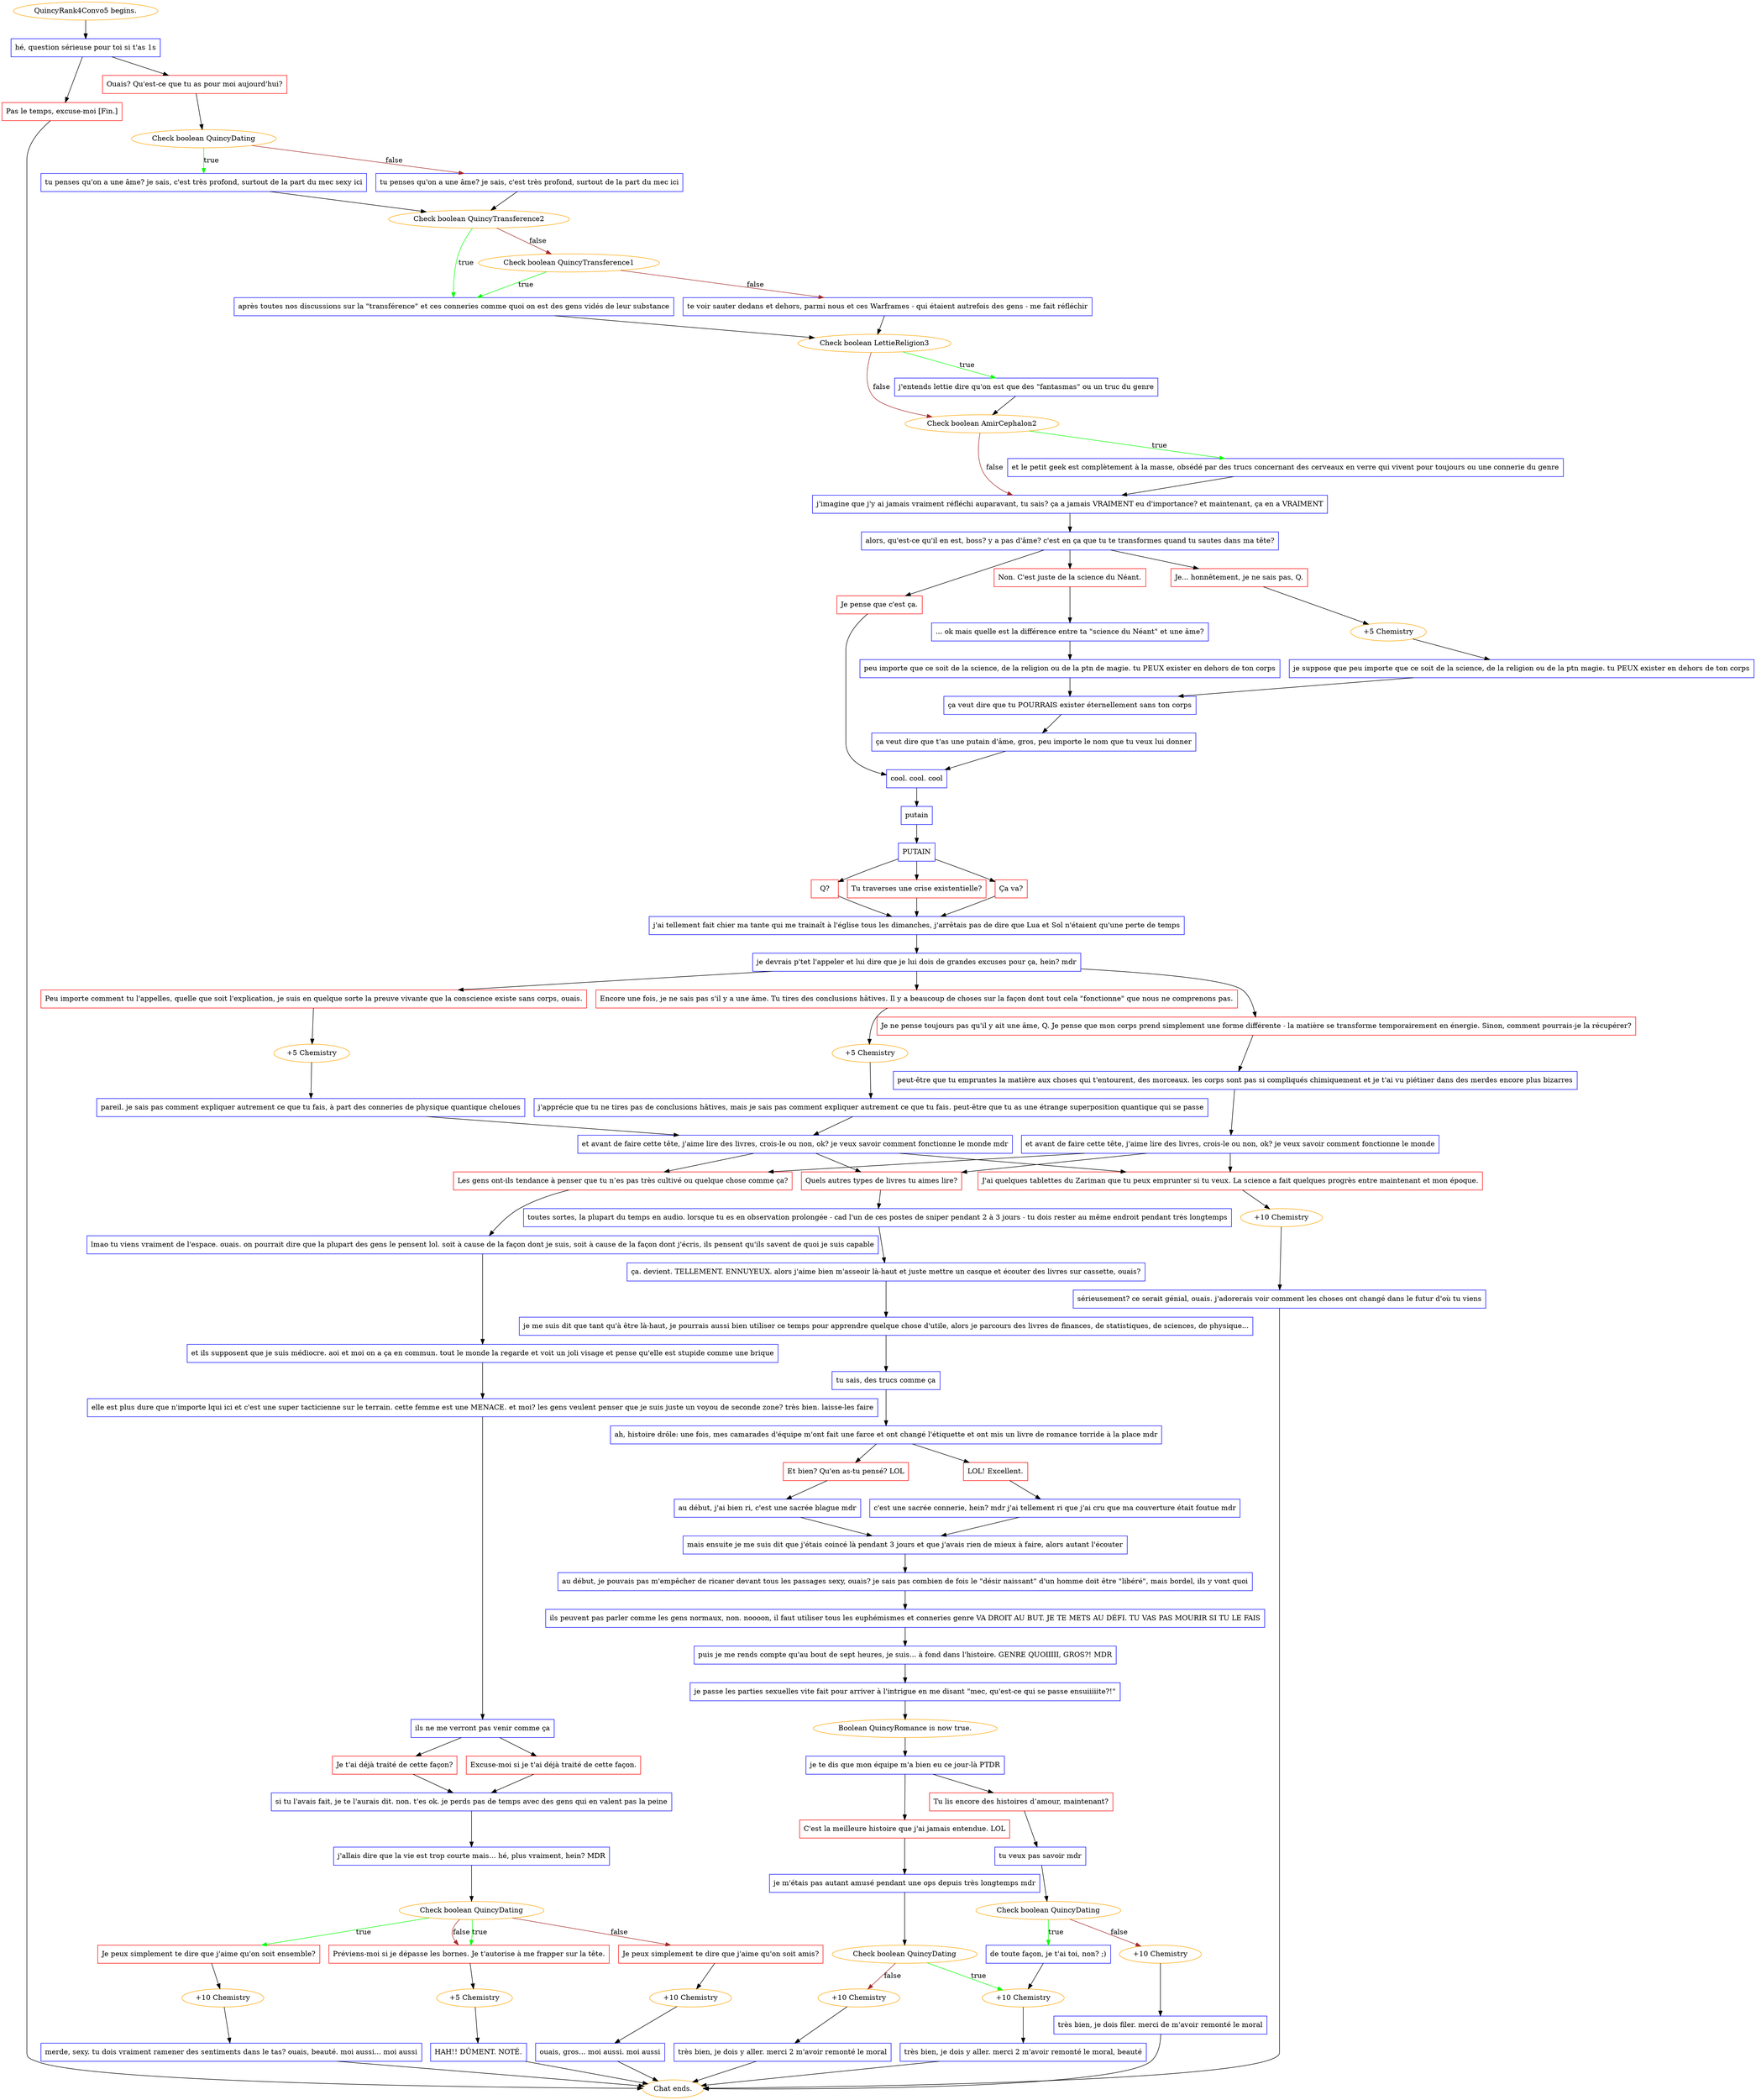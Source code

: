digraph {
	"QuincyRank4Convo5 begins." [color=orange];
		"QuincyRank4Convo5 begins." -> j2314618482;
	j2314618482 [label="hé, question sérieuse pour toi si t'as 1s",shape=box,color=blue];
		j2314618482 -> j885197936;
		j2314618482 -> j1834082845;
	j885197936 [label="Ouais? Qu'est-ce que tu as pour moi aujourd'hui?",shape=box,color=red];
		j885197936 -> j3530100524;
	j1834082845 [label="Pas le temps, excuse-moi [Fin.]",shape=box,color=red];
		j1834082845 -> "Chat ends.";
	j3530100524 [label="Check boolean QuincyDating",color=orange];
		j3530100524 -> j4064551724 [label=true,color=green];
		j3530100524 -> j4139095876 [label=false,color=brown];
	"Chat ends." [color=orange];
	j4064551724 [label="tu penses qu'on a une âme? je sais, c'est très profond, surtout de la part du mec sexy ici",shape=box,color=blue];
		j4064551724 -> j259806786;
	j4139095876 [label="tu penses qu'on a une âme? je sais, c'est très profond, surtout de la part du mec ici",shape=box,color=blue];
		j4139095876 -> j259806786;
	j259806786 [label="Check boolean QuincyTransference2",color=orange];
		j259806786 -> j1351487580 [label=true,color=green];
		j259806786 -> j1149771852 [label=false,color=brown];
	j1351487580 [label="après toutes nos discussions sur la \"transférence\" et ces conneries comme quoi on est des gens vidés de leur substance",shape=box,color=blue];
		j1351487580 -> j2783557560;
	j1149771852 [label="Check boolean QuincyTransference1",color=orange];
		j1149771852 -> j1351487580 [label=true,color=green];
		j1149771852 -> j4090863515 [label=false,color=brown];
	j2783557560 [label="Check boolean LettieReligion3",color=orange];
		j2783557560 -> j618407810 [label=true,color=green];
		j2783557560 -> j1211153634 [label=false,color=brown];
	j4090863515 [label="te voir sauter dedans et dehors, parmi nous et ces Warframes - qui étaient autrefois des gens - me fait réfléchir",shape=box,color=blue];
		j4090863515 -> j2783557560;
	j618407810 [label="j'entends lettie dire qu'on est que des \"fantasmas\" ou un truc du genre",shape=box,color=blue];
		j618407810 -> j1211153634;
	j1211153634 [label="Check boolean AmirCephalon2",color=orange];
		j1211153634 -> j1777442692 [label=true,color=green];
		j1211153634 -> j1314411151 [label=false,color=brown];
	j1777442692 [label="et le petit geek est complètement à la masse, obsédé par des trucs concernant des cerveaux en verre qui vivent pour toujours ou une connerie du genre",shape=box,color=blue];
		j1777442692 -> j1314411151;
	j1314411151 [label="j'imagine que j'y ai jamais vraiment réfléchi auparavant, tu sais? ça a jamais VRAIMENT eu d'importance? et maintenant, ça en a VRAIMENT",shape=box,color=blue];
		j1314411151 -> j1791082372;
	j1791082372 [label="alors, qu'est-ce qu'il en est, boss? y a pas d'âme? c'est en ça que tu te transformes quand tu sautes dans ma tête?",shape=box,color=blue];
		j1791082372 -> j2511851397;
		j1791082372 -> j2629596975;
		j1791082372 -> j3515397714;
	j2511851397 [label="Je pense que c'est ça.",shape=box,color=red];
		j2511851397 -> j1385900870;
	j2629596975 [label="Non. C'est juste de la science du Néant.",shape=box,color=red];
		j2629596975 -> j1195440961;
	j3515397714 [label="Je... honnêtement, je ne sais pas, Q.",shape=box,color=red];
		j3515397714 -> j2805090417;
	j1385900870 [label="cool. cool. cool",shape=box,color=blue];
		j1385900870 -> j3118833454;
	j1195440961 [label="... ok mais quelle est la différence entre ta \"science du Néant\" et une âme?",shape=box,color=blue];
		j1195440961 -> j1936454899;
	j2805090417 [label="+5 Chemistry",color=orange];
		j2805090417 -> j2957578877;
	j3118833454 [label="putain",shape=box,color=blue];
		j3118833454 -> j1929984767;
	j1936454899 [label="peu importe que ce soit de la science, de la religion ou de la ptn de magie. tu PEUX exister en dehors de ton corps",shape=box,color=blue];
		j1936454899 -> j741942189;
	j2957578877 [label="je suppose que peu importe que ce soit de la science, de la religion ou de la ptn magie. tu PEUX exister en dehors de ton corps",shape=box,color=blue];
		j2957578877 -> j741942189;
	j1929984767 [label="PUTAIN",shape=box,color=blue];
		j1929984767 -> j3940479440;
		j1929984767 -> j120403118;
		j1929984767 -> j3076545802;
	j741942189 [label="ça veut dire que tu POURRAIS exister éternellement sans ton corps",shape=box,color=blue];
		j741942189 -> j520628051;
	j3940479440 [label="Tu traverses une crise existentielle?",shape=box,color=red];
		j3940479440 -> j3625741349;
	j120403118 [label="Ça va?",shape=box,color=red];
		j120403118 -> j3625741349;
	j3076545802 [label="Q?",shape=box,color=red];
		j3076545802 -> j3625741349;
	j520628051 [label="ça veut dire que t'as une putain d'âme, gros, peu importe le nom que tu veux lui donner",shape=box,color=blue];
		j520628051 -> j1385900870;
	j3625741349 [label="j'ai tellement fait chier ma tante qui me trainaît à l'église tous les dimanches, j'arrêtais pas de dire que Lua et Sol n'étaient qu'une perte de temps",shape=box,color=blue];
		j3625741349 -> j236081752;
	j236081752 [label="je devrais p'tet l'appeler et lui dire que je lui dois de grandes excuses pour ça, hein? mdr",shape=box,color=blue];
		j236081752 -> j1845286362;
		j236081752 -> j1379657771;
		j236081752 -> j1501834882;
	j1845286362 [label="Peu importe comment tu l'appelles, quelle que soit l'explication, je suis en quelque sorte la preuve vivante que la conscience existe sans corps, ouais.",shape=box,color=red];
		j1845286362 -> j2879518108;
	j1379657771 [label="Encore une fois, je ne sais pas s'il y a une âme. Tu tires des conclusions hâtives. Il y a beaucoup de choses sur la façon dont tout cela \"fonctionne\" que nous ne comprenons pas.",shape=box,color=red];
		j1379657771 -> j355306134;
	j1501834882 [label="Je ne pense toujours pas qu'il y ait une âme, Q. Je pense que mon corps prend simplement une forme différente - la matière se transforme temporairement en énergie. Sinon, comment pourrais-je la récupérer?",shape=box,color=red];
		j1501834882 -> j3278486987;
	j2879518108 [label="+5 Chemistry",color=orange];
		j2879518108 -> j1185298532;
	j355306134 [label="+5 Chemistry",color=orange];
		j355306134 -> j2861301873;
	j3278486987 [label="peut-être que tu empruntes la matière aux choses qui t'entourent, des morceaux. les corps sont pas si compliqués chimiquement et je t'ai vu piétiner dans des merdes encore plus bizarres",shape=box,color=blue];
		j3278486987 -> j628302782;
	j1185298532 [label="pareil. je sais pas comment expliquer autrement ce que tu fais, à part des conneries de physique quantique cheloues",shape=box,color=blue];
		j1185298532 -> j446355576;
	j2861301873 [label="j'apprécie que tu ne tires pas de conclusions hâtives, mais je sais pas comment expliquer autrement ce que tu fais. peut-être que tu as une étrange superposition quantique qui se passe",shape=box,color=blue];
		j2861301873 -> j446355576;
	j628302782 [label="et avant de faire cette tête, j'aime lire des livres, crois-le ou non, ok? je veux savoir comment fonctionne le monde",shape=box,color=blue];
		j628302782 -> j1601538491;
		j628302782 -> j1927661973;
		j628302782 -> j2119492963;
	j446355576 [label="et avant de faire cette tête, j'aime lire des livres, crois-le ou non, ok? je veux savoir comment fonctionne le monde mdr",shape=box,color=blue];
		j446355576 -> j1601538491;
		j446355576 -> j1927661973;
		j446355576 -> j2119492963;
	j1601538491 [label="J'ai quelques tablettes du Zariman que tu peux emprunter si tu veux. La science a fait quelques progrès entre maintenant et mon époque.",shape=box,color=red];
		j1601538491 -> j2612793278;
	j1927661973 [label="Quels autres types de livres tu aimes lire?",shape=box,color=red];
		j1927661973 -> j3861775537;
	j2119492963 [label="Les gens ont-ils tendance à penser que tu n’es pas très cultivé ou quelque chose comme ça?",shape=box,color=red];
		j2119492963 -> j2189907599;
	j2612793278 [label="+10 Chemistry",color=orange];
		j2612793278 -> j2057583545;
	j3861775537 [label="toutes sortes, la plupart du temps en audio. lorsque tu es en observation prolongée - cad l'un de ces postes de sniper pendant 2 à 3 jours - tu dois rester au même endroit pendant très longtemps",shape=box,color=blue];
		j3861775537 -> j2226030219;
	j2189907599 [label="lmao tu viens vraiment de l'espace. ouais. on pourrait dire que la plupart des gens le pensent lol. soit à cause de la façon dont je suis, soit à cause de la façon dont j'écris, ils pensent qu'ils savent de quoi je suis capable",shape=box,color=blue];
		j2189907599 -> j2926440095;
	j2057583545 [label="sérieusement? ce serait génial, ouais. j'adorerais voir comment les choses ont changé dans le futur d'où tu viens",shape=box,color=blue];
		j2057583545 -> "Chat ends.";
	j2226030219 [label="ça. devient. TELLEMENT. ENNUYEUX. alors j'aime bien m'asseoir là-haut et juste mettre un casque et écouter des livres sur cassette, ouais?",shape=box,color=blue];
		j2226030219 -> j155264737;
	j2926440095 [label="et ils supposent que je suis médiocre. aoi et moi on a ça en commun. tout le monde la regarde et voit un joli visage et pense qu'elle est stupide comme une brique",shape=box,color=blue];
		j2926440095 -> j1668558809;
	j155264737 [label="je me suis dit que tant qu'à être là-haut, je pourrais aussi bien utiliser ce temps pour apprendre quelque chose d'utile, alors je parcours des livres de finances, de statistiques, de sciences, de physique...",shape=box,color=blue];
		j155264737 -> j4234424779;
	j1668558809 [label="elle est plus dure que n'importe lqui ici et c'est une super tacticienne sur le terrain. cette femme est une MENACE. et moi? les gens veulent penser que je suis juste un voyou de seconde zone? très bien. laisse-les faire",shape=box,color=blue];
		j1668558809 -> j2946273346;
	j4234424779 [label="tu sais, des trucs comme ça",shape=box,color=blue];
		j4234424779 -> j3012825531;
	j2946273346 [label="ils ne me verront pas venir comme ça",shape=box,color=blue];
		j2946273346 -> j1395580769;
		j2946273346 -> j1300036243;
	j3012825531 [label="ah, histoire drôle: une fois, mes camarades d'équipe m'ont fait une farce et ont changé l'étiquette et ont mis un livre de romance torride à la place mdr",shape=box,color=blue];
		j3012825531 -> j1284279775;
		j3012825531 -> j2605736792;
	j1395580769 [label="Je t'ai déjà traité de cette façon?",shape=box,color=red];
		j1395580769 -> j4178600070;
	j1300036243 [label="Excuse-moi si je t'ai déjà traité de cette façon.",shape=box,color=red];
		j1300036243 -> j4178600070;
	j1284279775 [label="LOL! Excellent.",shape=box,color=red];
		j1284279775 -> j4014581114;
	j2605736792 [label="Et bien? Qu'en as-tu pensé? LOL",shape=box,color=red];
		j2605736792 -> j3479920623;
	j4178600070 [label="si tu l'avais fait, je te l'aurais dit. non. t'es ok. je perds pas de temps avec des gens qui en valent pas la peine",shape=box,color=blue];
		j4178600070 -> j4091203975;
	j4014581114 [label="c'est une sacrée connerie, hein? mdr j'ai tellement ri que j'ai cru que ma couverture était foutue mdr",shape=box,color=blue];
		j4014581114 -> j1017672649;
	j3479920623 [label="au début, j'ai bien ri, c'est une sacrée blague mdr",shape=box,color=blue];
		j3479920623 -> j1017672649;
	j4091203975 [label="j'allais dire que la vie est trop courte mais... hé, plus vraiment, hein? MDR",shape=box,color=blue];
		j4091203975 -> j2261954600;
	j1017672649 [label="mais ensuite je me suis dit que j'étais coincé là pendant 3 jours et que j'avais rien de mieux à faire, alors autant l'écouter",shape=box,color=blue];
		j1017672649 -> j814806671;
	j2261954600 [label="Check boolean QuincyDating",color=orange];
		j2261954600 -> j4208621000 [label=true,color=green];
		j2261954600 -> j2223364546 [label=true,color=green];
		j2261954600 -> j4263663257 [label=false,color=brown];
		j2261954600 -> j2223364546 [label=false,color=brown];
	j814806671 [label="au début, je pouvais pas m'empêcher de ricaner devant tous les passages sexy, ouais? je sais pas combien de fois le \"désir naissant\" d'un homme doit être \"libéré\", mais bordel, ils y vont quoi",shape=box,color=blue];
		j814806671 -> j1874717297;
	j4208621000 [label="Je peux simplement te dire que j'aime qu'on soit ensemble?",shape=box,color=red];
		j4208621000 -> j2766522772;
	j2223364546 [label="Préviens-moi si je dépasse les bornes. Je t'autorise à me frapper sur la tête.",shape=box,color=red];
		j2223364546 -> j964320029;
	j4263663257 [label="Je peux simplement te dire que j'aime qu'on soit amis?",shape=box,color=red];
		j4263663257 -> j84256113;
	j1874717297 [label="ils peuvent pas parler comme les gens normaux, non. noooon, il faut utiliser tous les euphémismes et conneries genre VA DROIT AU BUT. JE TE METS AU DÉFI. TU VAS PAS MOURIR SI TU LE FAIS",shape=box,color=blue];
		j1874717297 -> j899826091;
	j2766522772 [label="+10 Chemistry",color=orange];
		j2766522772 -> j3723102633;
	j964320029 [label="+5 Chemistry",color=orange];
		j964320029 -> j1412641564;
	j84256113 [label="+10 Chemistry",color=orange];
		j84256113 -> j3221912306;
	j899826091 [label="puis je me rends compte qu'au bout de sept heures, je suis... à fond dans l'histoire. GENRE QUOIIIII, GROS?! MDR",shape=box,color=blue];
		j899826091 -> j1606292816;
	j3723102633 [label="merde, sexy. tu dois vraiment ramener des sentiments dans le tas? ouais, beauté. moi aussi... moi aussi",shape=box,color=blue];
		j3723102633 -> "Chat ends.";
	j1412641564 [label="HAH!! DÛMENT. NOTÉ.",shape=box,color=blue];
		j1412641564 -> "Chat ends.";
	j3221912306 [label="ouais, gros... moi aussi. moi aussi",shape=box,color=blue];
		j3221912306 -> "Chat ends.";
	j1606292816 [label="je passe les parties sexuelles vite fait pour arriver à l'intrigue en me disant \"mec, qu'est-ce qui se passe ensuiiiiite?!\"",shape=box,color=blue];
		j1606292816 -> j3337627395;
	j3337627395 [label="Boolean QuincyRomance is now true.",color=orange];
		j3337627395 -> j2799220431;
	j2799220431 [label="je te dis que mon équipe m'a bien eu ce jour-là PTDR",shape=box,color=blue];
		j2799220431 -> j931385515;
		j2799220431 -> j1078894549;
	j931385515 [label="Tu lis encore des histoires d’amour, maintenant?",shape=box,color=red];
		j931385515 -> j140974825;
	j1078894549 [label="C'est la meilleure histoire que j'ai jamais entendue. LOL",shape=box,color=red];
		j1078894549 -> j3907690417;
	j140974825 [label="tu veux pas savoir mdr",shape=box,color=blue];
		j140974825 -> j349086041;
	j3907690417 [label="je m'étais pas autant amusé pendant une ops depuis très longtemps mdr",shape=box,color=blue];
		j3907690417 -> j1928793629;
	j349086041 [label="Check boolean QuincyDating",color=orange];
		j349086041 -> j3061302118 [label=true,color=green];
		j349086041 -> j2542333121 [label=false,color=brown];
	j1928793629 [label="Check boolean QuincyDating",color=orange];
		j1928793629 -> j3904678652 [label=true,color=green];
		j1928793629 -> j1079374627 [label=false,color=brown];
	j3061302118 [label="de toute façon, je t'ai toi, non? ;)",shape=box,color=blue];
		j3061302118 -> j3904678652;
	j2542333121 [label="+10 Chemistry",color=orange];
		j2542333121 -> j630664093;
	j3904678652 [label="+10 Chemistry",color=orange];
		j3904678652 -> j2629900638;
	j1079374627 [label="+10 Chemistry",color=orange];
		j1079374627 -> j4282971857;
	j630664093 [label="très bien, je dois filer. merci de m'avoir remonté le moral",shape=box,color=blue];
		j630664093 -> "Chat ends.";
	j2629900638 [label="très bien, je dois y aller. merci 2 m'avoir remonté le moral, beauté",shape=box,color=blue];
		j2629900638 -> "Chat ends.";
	j4282971857 [label="très bien, je dois y aller. merci 2 m'avoir remonté le moral",shape=box,color=blue];
		j4282971857 -> "Chat ends.";
}
